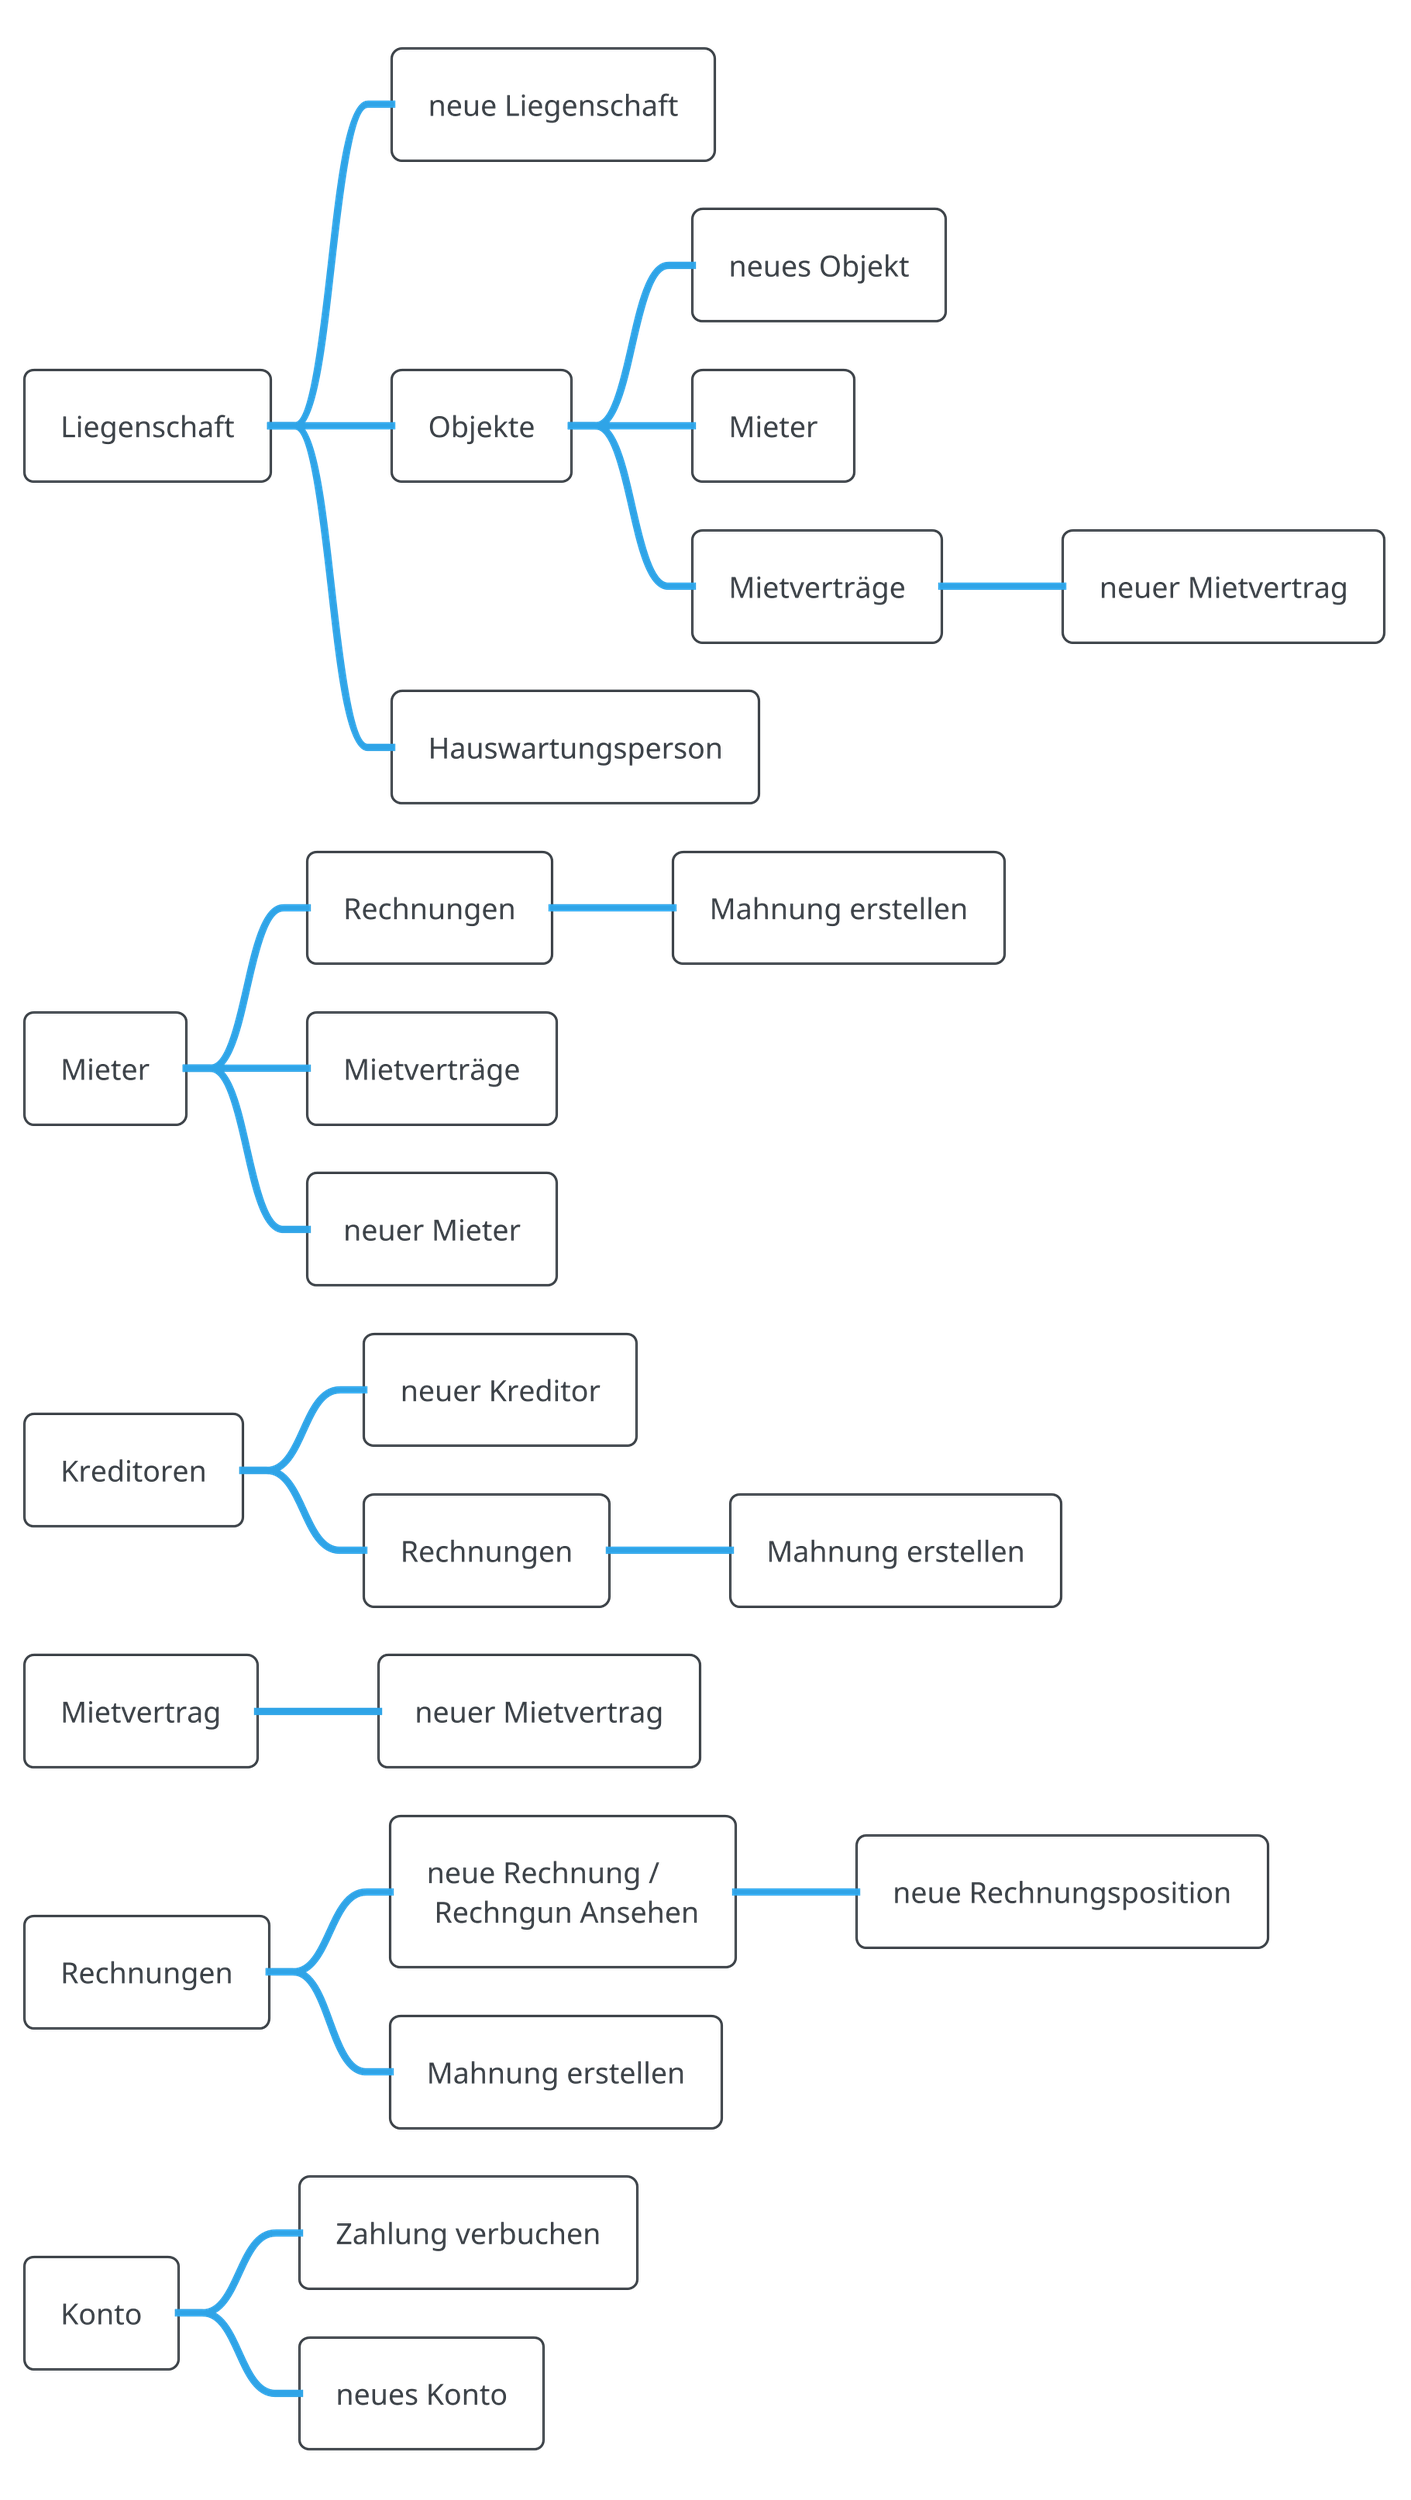 @startmindmap GuiMindMap
!theme cerulean-outline
skinparam dpi 300
* Liegenschaft
** neue Liegenschaft
** Objekte
*** neues Objekt
*** Mieter
*** Mietverträge
**** neuer Mietvertrag
** Hauswartungsperson

* Mieter
** Rechnungen
*** Mahnung erstellen
** Mietverträge
** neuer Mieter

* Kreditoren
** neuer Kreditor
** Rechnungen
*** Mahnung erstellen

* Mietvertrag
** neuer Mietvertrag

* Rechnungen
** neue Rechnung / \n Rechngun Ansehen
*** neue Rechnungsposition
** Mahnung erstellen

* Konto
** Zahlung verbuchen
** neues Konto
@endmindmap